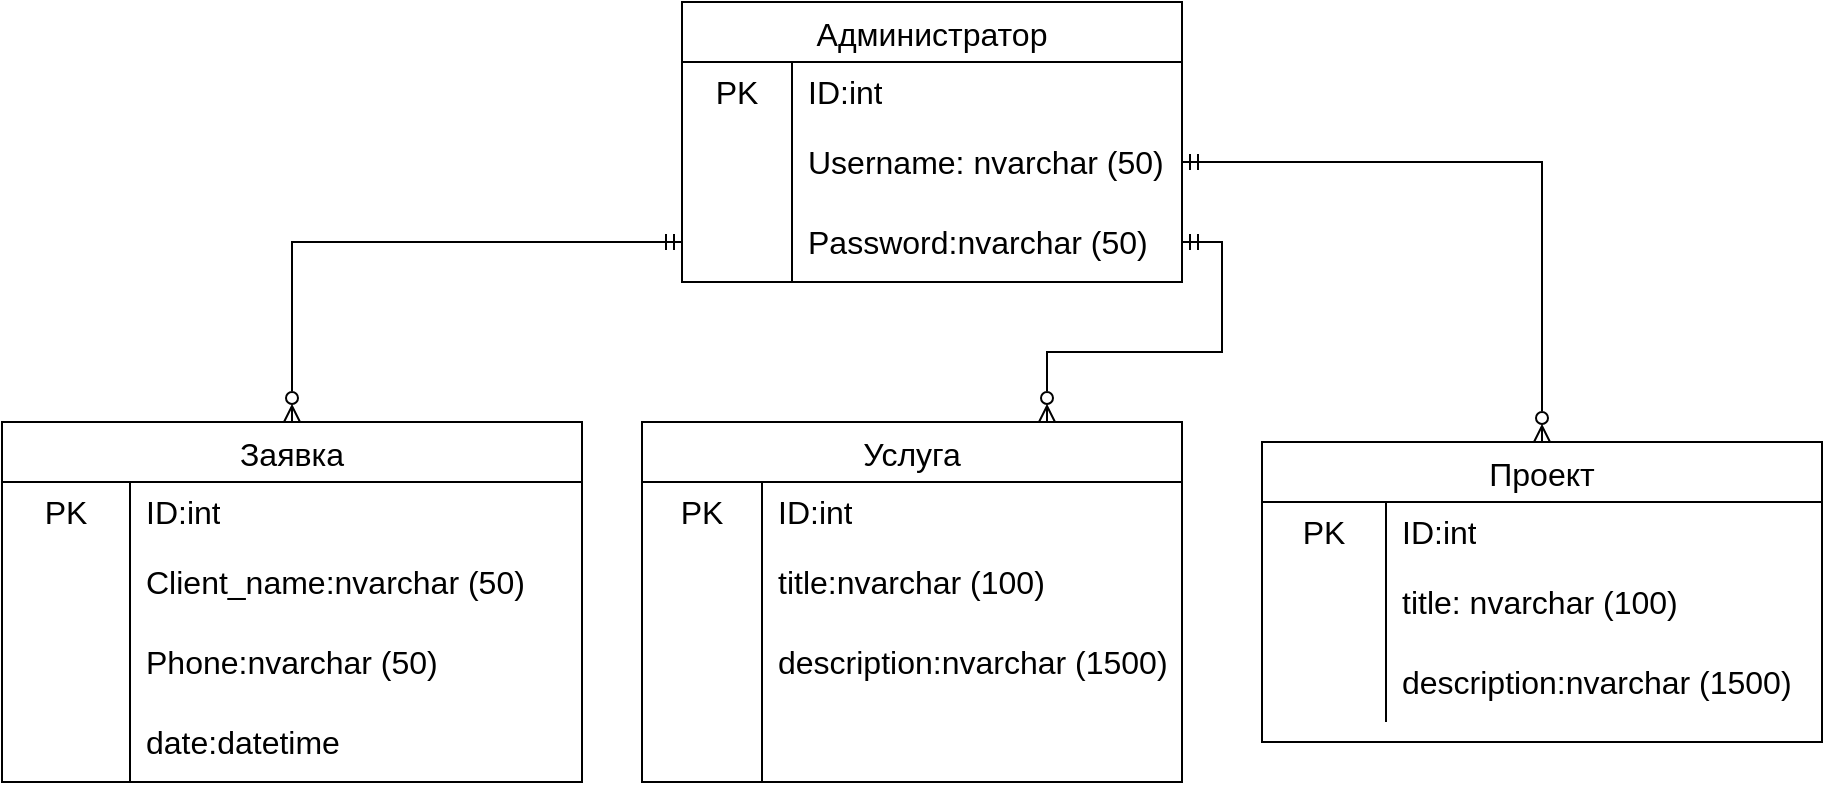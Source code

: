 <mxfile version="27.0.5">
  <diagram name="Страница — 1" id="Cm2OQ3AAcFFrXHAQYUOL">
    <mxGraphModel dx="1378" dy="796" grid="1" gridSize="10" guides="1" tooltips="1" connect="1" arrows="1" fold="1" page="1" pageScale="1" pageWidth="827" pageHeight="1169" math="0" shadow="0">
      <root>
        <mxCell id="0" />
        <mxCell id="1" parent="0" />
        <mxCell id="ujkOqIxyTm3IWhsFrKoF-6" value="Администратор" style="shape=table;startSize=30;container=1;collapsible=0;childLayout=tableLayout;fixedRows=1;rowLines=0;fontStyle=0;strokeColor=default;fontSize=16;" vertex="1" parent="1">
          <mxGeometry x="350" y="10" width="250" height="140" as="geometry" />
        </mxCell>
        <mxCell id="ujkOqIxyTm3IWhsFrKoF-7" value="" style="shape=tableRow;horizontal=0;startSize=0;swimlaneHead=0;swimlaneBody=0;top=0;left=0;bottom=0;right=0;collapsible=0;dropTarget=0;fillColor=none;points=[[0,0.5],[1,0.5]];portConstraint=eastwest;strokeColor=inherit;fontSize=16;" vertex="1" parent="ujkOqIxyTm3IWhsFrKoF-6">
          <mxGeometry y="30" width="250" height="30" as="geometry" />
        </mxCell>
        <mxCell id="ujkOqIxyTm3IWhsFrKoF-8" value="PK" style="shape=partialRectangle;html=1;whiteSpace=wrap;connectable=0;fillColor=none;top=0;left=0;bottom=0;right=0;overflow=hidden;pointerEvents=1;strokeColor=inherit;fontSize=16;" vertex="1" parent="ujkOqIxyTm3IWhsFrKoF-7">
          <mxGeometry width="55" height="30" as="geometry">
            <mxRectangle width="55" height="30" as="alternateBounds" />
          </mxGeometry>
        </mxCell>
        <mxCell id="ujkOqIxyTm3IWhsFrKoF-9" value="ID:int" style="shape=partialRectangle;html=1;whiteSpace=wrap;connectable=0;fillColor=none;top=0;left=0;bottom=0;right=0;align=left;spacingLeft=6;overflow=hidden;strokeColor=inherit;fontSize=16;" vertex="1" parent="ujkOqIxyTm3IWhsFrKoF-7">
          <mxGeometry x="55" width="195" height="30" as="geometry">
            <mxRectangle width="195" height="30" as="alternateBounds" />
          </mxGeometry>
        </mxCell>
        <mxCell id="ujkOqIxyTm3IWhsFrKoF-10" value="" style="shape=tableRow;horizontal=0;startSize=0;swimlaneHead=0;swimlaneBody=0;top=0;left=0;bottom=0;right=0;collapsible=0;dropTarget=0;fillColor=none;points=[[0,0.5],[1,0.5]];portConstraint=eastwest;strokeColor=inherit;fontSize=16;" vertex="1" parent="ujkOqIxyTm3IWhsFrKoF-6">
          <mxGeometry y="60" width="250" height="40" as="geometry" />
        </mxCell>
        <mxCell id="ujkOqIxyTm3IWhsFrKoF-11" value="" style="shape=partialRectangle;html=1;whiteSpace=wrap;connectable=0;fillColor=none;top=0;left=0;bottom=0;right=0;overflow=hidden;strokeColor=inherit;fontSize=16;" vertex="1" parent="ujkOqIxyTm3IWhsFrKoF-10">
          <mxGeometry width="55" height="40" as="geometry">
            <mxRectangle width="55" height="40" as="alternateBounds" />
          </mxGeometry>
        </mxCell>
        <mxCell id="ujkOqIxyTm3IWhsFrKoF-12" value="Username: nvarchar (50)" style="shape=partialRectangle;html=1;whiteSpace=wrap;connectable=0;fillColor=none;top=0;left=0;bottom=0;right=0;align=left;spacingLeft=6;overflow=hidden;strokeColor=inherit;fontSize=16;" vertex="1" parent="ujkOqIxyTm3IWhsFrKoF-10">
          <mxGeometry x="55" width="195" height="40" as="geometry">
            <mxRectangle width="195" height="40" as="alternateBounds" />
          </mxGeometry>
        </mxCell>
        <mxCell id="ujkOqIxyTm3IWhsFrKoF-13" value="" style="shape=tableRow;horizontal=0;startSize=0;swimlaneHead=0;swimlaneBody=0;top=0;left=0;bottom=0;right=0;collapsible=0;dropTarget=0;fillColor=none;points=[[0,0.5],[1,0.5]];portConstraint=eastwest;strokeColor=inherit;fontSize=16;" vertex="1" parent="ujkOqIxyTm3IWhsFrKoF-6">
          <mxGeometry y="100" width="250" height="40" as="geometry" />
        </mxCell>
        <mxCell id="ujkOqIxyTm3IWhsFrKoF-14" value="" style="shape=partialRectangle;html=1;whiteSpace=wrap;connectable=0;fillColor=none;top=0;left=0;bottom=0;right=0;overflow=hidden;strokeColor=inherit;fontSize=16;" vertex="1" parent="ujkOqIxyTm3IWhsFrKoF-13">
          <mxGeometry width="55" height="40" as="geometry">
            <mxRectangle width="55" height="40" as="alternateBounds" />
          </mxGeometry>
        </mxCell>
        <mxCell id="ujkOqIxyTm3IWhsFrKoF-15" value="Password:nvarchar (50)" style="shape=partialRectangle;html=1;whiteSpace=wrap;connectable=0;fillColor=none;top=0;left=0;bottom=0;right=0;align=left;spacingLeft=6;overflow=hidden;strokeColor=inherit;fontSize=16;" vertex="1" parent="ujkOqIxyTm3IWhsFrKoF-13">
          <mxGeometry x="55" width="195" height="40" as="geometry">
            <mxRectangle width="195" height="40" as="alternateBounds" />
          </mxGeometry>
        </mxCell>
        <mxCell id="ujkOqIxyTm3IWhsFrKoF-29" value="Заявка" style="shape=table;startSize=30;container=1;collapsible=0;childLayout=tableLayout;fixedRows=1;rowLines=0;fontStyle=0;strokeColor=default;fontSize=16;" vertex="1" parent="1">
          <mxGeometry x="10" y="220" width="290" height="180" as="geometry" />
        </mxCell>
        <mxCell id="ujkOqIxyTm3IWhsFrKoF-30" value="" style="shape=tableRow;horizontal=0;startSize=0;swimlaneHead=0;swimlaneBody=0;top=0;left=0;bottom=0;right=0;collapsible=0;dropTarget=0;fillColor=none;points=[[0,0.5],[1,0.5]];portConstraint=eastwest;strokeColor=inherit;fontSize=16;" vertex="1" parent="ujkOqIxyTm3IWhsFrKoF-29">
          <mxGeometry y="30" width="290" height="30" as="geometry" />
        </mxCell>
        <mxCell id="ujkOqIxyTm3IWhsFrKoF-31" value="PK" style="shape=partialRectangle;html=1;whiteSpace=wrap;connectable=0;fillColor=none;top=0;left=0;bottom=0;right=0;overflow=hidden;pointerEvents=1;strokeColor=inherit;fontSize=16;" vertex="1" parent="ujkOqIxyTm3IWhsFrKoF-30">
          <mxGeometry width="64" height="30" as="geometry">
            <mxRectangle width="64" height="30" as="alternateBounds" />
          </mxGeometry>
        </mxCell>
        <mxCell id="ujkOqIxyTm3IWhsFrKoF-32" value="ID:int" style="shape=partialRectangle;html=1;whiteSpace=wrap;connectable=0;fillColor=none;top=0;left=0;bottom=0;right=0;align=left;spacingLeft=6;overflow=hidden;strokeColor=inherit;fontSize=16;" vertex="1" parent="ujkOqIxyTm3IWhsFrKoF-30">
          <mxGeometry x="64" width="226" height="30" as="geometry">
            <mxRectangle width="226" height="30" as="alternateBounds" />
          </mxGeometry>
        </mxCell>
        <mxCell id="ujkOqIxyTm3IWhsFrKoF-33" value="" style="shape=tableRow;horizontal=0;startSize=0;swimlaneHead=0;swimlaneBody=0;top=0;left=0;bottom=0;right=0;collapsible=0;dropTarget=0;fillColor=none;points=[[0,0.5],[1,0.5]];portConstraint=eastwest;strokeColor=inherit;fontSize=16;" vertex="1" parent="ujkOqIxyTm3IWhsFrKoF-29">
          <mxGeometry y="60" width="290" height="40" as="geometry" />
        </mxCell>
        <mxCell id="ujkOqIxyTm3IWhsFrKoF-34" value="" style="shape=partialRectangle;html=1;whiteSpace=wrap;connectable=0;fillColor=none;top=0;left=0;bottom=0;right=0;overflow=hidden;strokeColor=inherit;fontSize=16;" vertex="1" parent="ujkOqIxyTm3IWhsFrKoF-33">
          <mxGeometry width="64" height="40" as="geometry">
            <mxRectangle width="64" height="40" as="alternateBounds" />
          </mxGeometry>
        </mxCell>
        <mxCell id="ujkOqIxyTm3IWhsFrKoF-35" value="Client_name:nvarchar (50)" style="shape=partialRectangle;html=1;whiteSpace=wrap;connectable=0;fillColor=none;top=0;left=0;bottom=0;right=0;align=left;spacingLeft=6;overflow=hidden;strokeColor=inherit;fontSize=16;" vertex="1" parent="ujkOqIxyTm3IWhsFrKoF-33">
          <mxGeometry x="64" width="226" height="40" as="geometry">
            <mxRectangle width="226" height="40" as="alternateBounds" />
          </mxGeometry>
        </mxCell>
        <mxCell id="ujkOqIxyTm3IWhsFrKoF-36" value="" style="shape=tableRow;horizontal=0;startSize=0;swimlaneHead=0;swimlaneBody=0;top=0;left=0;bottom=0;right=0;collapsible=0;dropTarget=0;fillColor=none;points=[[0,0.5],[1,0.5]];portConstraint=eastwest;strokeColor=inherit;fontSize=16;" vertex="1" parent="ujkOqIxyTm3IWhsFrKoF-29">
          <mxGeometry y="100" width="290" height="40" as="geometry" />
        </mxCell>
        <mxCell id="ujkOqIxyTm3IWhsFrKoF-37" value="" style="shape=partialRectangle;html=1;whiteSpace=wrap;connectable=0;fillColor=none;top=0;left=0;bottom=0;right=0;overflow=hidden;strokeColor=inherit;fontSize=16;" vertex="1" parent="ujkOqIxyTm3IWhsFrKoF-36">
          <mxGeometry width="64" height="40" as="geometry">
            <mxRectangle width="64" height="40" as="alternateBounds" />
          </mxGeometry>
        </mxCell>
        <mxCell id="ujkOqIxyTm3IWhsFrKoF-38" value="Phone:nvarchar (50)" style="shape=partialRectangle;html=1;whiteSpace=wrap;connectable=0;fillColor=none;top=0;left=0;bottom=0;right=0;align=left;spacingLeft=6;overflow=hidden;strokeColor=inherit;fontSize=16;" vertex="1" parent="ujkOqIxyTm3IWhsFrKoF-36">
          <mxGeometry x="64" width="226" height="40" as="geometry">
            <mxRectangle width="226" height="40" as="alternateBounds" />
          </mxGeometry>
        </mxCell>
        <mxCell id="ujkOqIxyTm3IWhsFrKoF-39" value="" style="shape=tableRow;horizontal=0;startSize=0;swimlaneHead=0;swimlaneBody=0;top=0;left=0;bottom=0;right=0;collapsible=0;dropTarget=0;fillColor=none;points=[[0,0.5],[1,0.5]];portConstraint=eastwest;strokeColor=inherit;fontSize=16;" vertex="1" parent="ujkOqIxyTm3IWhsFrKoF-29">
          <mxGeometry y="140" width="290" height="40" as="geometry" />
        </mxCell>
        <mxCell id="ujkOqIxyTm3IWhsFrKoF-40" value="" style="shape=partialRectangle;html=1;whiteSpace=wrap;connectable=0;fillColor=none;top=0;left=0;bottom=0;right=0;overflow=hidden;strokeColor=inherit;fontSize=16;" vertex="1" parent="ujkOqIxyTm3IWhsFrKoF-39">
          <mxGeometry width="64" height="40" as="geometry">
            <mxRectangle width="64" height="40" as="alternateBounds" />
          </mxGeometry>
        </mxCell>
        <mxCell id="ujkOqIxyTm3IWhsFrKoF-41" value="date:datetime" style="shape=partialRectangle;html=1;whiteSpace=wrap;connectable=0;fillColor=none;top=0;left=0;bottom=0;right=0;align=left;spacingLeft=6;overflow=hidden;strokeColor=inherit;fontSize=16;" vertex="1" parent="ujkOqIxyTm3IWhsFrKoF-39">
          <mxGeometry x="64" width="226" height="40" as="geometry">
            <mxRectangle width="226" height="40" as="alternateBounds" />
          </mxGeometry>
        </mxCell>
        <mxCell id="ujkOqIxyTm3IWhsFrKoF-42" style="edgeStyle=orthogonalEdgeStyle;rounded=0;orthogonalLoop=1;jettySize=auto;html=1;exitX=0;exitY=0.5;exitDx=0;exitDy=0;entryX=0.5;entryY=0;entryDx=0;entryDy=0;endArrow=ERzeroToMany;endFill=0;startArrow=ERmandOne;startFill=0;" edge="1" parent="1" source="ujkOqIxyTm3IWhsFrKoF-13" target="ujkOqIxyTm3IWhsFrKoF-29">
          <mxGeometry relative="1" as="geometry" />
        </mxCell>
        <mxCell id="ujkOqIxyTm3IWhsFrKoF-43" value="Услуга" style="shape=table;startSize=30;container=1;collapsible=0;childLayout=tableLayout;fixedRows=1;rowLines=0;fontStyle=0;strokeColor=default;fontSize=16;" vertex="1" parent="1">
          <mxGeometry x="330" y="220" width="270" height="180" as="geometry" />
        </mxCell>
        <mxCell id="ujkOqIxyTm3IWhsFrKoF-44" value="" style="shape=tableRow;horizontal=0;startSize=0;swimlaneHead=0;swimlaneBody=0;top=0;left=0;bottom=0;right=0;collapsible=0;dropTarget=0;fillColor=none;points=[[0,0.5],[1,0.5]];portConstraint=eastwest;strokeColor=inherit;fontSize=16;" vertex="1" parent="ujkOqIxyTm3IWhsFrKoF-43">
          <mxGeometry y="30" width="270" height="30" as="geometry" />
        </mxCell>
        <mxCell id="ujkOqIxyTm3IWhsFrKoF-45" value="PK" style="shape=partialRectangle;html=1;whiteSpace=wrap;connectable=0;fillColor=none;top=0;left=0;bottom=0;right=0;overflow=hidden;pointerEvents=1;strokeColor=inherit;fontSize=16;" vertex="1" parent="ujkOqIxyTm3IWhsFrKoF-44">
          <mxGeometry width="60" height="30" as="geometry">
            <mxRectangle width="60" height="30" as="alternateBounds" />
          </mxGeometry>
        </mxCell>
        <mxCell id="ujkOqIxyTm3IWhsFrKoF-46" value="ID:int" style="shape=partialRectangle;html=1;whiteSpace=wrap;connectable=0;fillColor=none;top=0;left=0;bottom=0;right=0;align=left;spacingLeft=6;overflow=hidden;strokeColor=inherit;fontSize=16;" vertex="1" parent="ujkOqIxyTm3IWhsFrKoF-44">
          <mxGeometry x="60" width="210" height="30" as="geometry">
            <mxRectangle width="210" height="30" as="alternateBounds" />
          </mxGeometry>
        </mxCell>
        <mxCell id="ujkOqIxyTm3IWhsFrKoF-47" value="" style="shape=tableRow;horizontal=0;startSize=0;swimlaneHead=0;swimlaneBody=0;top=0;left=0;bottom=0;right=0;collapsible=0;dropTarget=0;fillColor=none;points=[[0,0.5],[1,0.5]];portConstraint=eastwest;strokeColor=inherit;fontSize=16;" vertex="1" parent="ujkOqIxyTm3IWhsFrKoF-43">
          <mxGeometry y="60" width="270" height="40" as="geometry" />
        </mxCell>
        <mxCell id="ujkOqIxyTm3IWhsFrKoF-48" value="" style="shape=partialRectangle;html=1;whiteSpace=wrap;connectable=0;fillColor=none;top=0;left=0;bottom=0;right=0;overflow=hidden;strokeColor=inherit;fontSize=16;" vertex="1" parent="ujkOqIxyTm3IWhsFrKoF-47">
          <mxGeometry width="60" height="40" as="geometry">
            <mxRectangle width="60" height="40" as="alternateBounds" />
          </mxGeometry>
        </mxCell>
        <mxCell id="ujkOqIxyTm3IWhsFrKoF-49" value="title:nvarchar (100)" style="shape=partialRectangle;html=1;whiteSpace=wrap;connectable=0;fillColor=none;top=0;left=0;bottom=0;right=0;align=left;spacingLeft=6;overflow=hidden;strokeColor=inherit;fontSize=16;" vertex="1" parent="ujkOqIxyTm3IWhsFrKoF-47">
          <mxGeometry x="60" width="210" height="40" as="geometry">
            <mxRectangle width="210" height="40" as="alternateBounds" />
          </mxGeometry>
        </mxCell>
        <mxCell id="ujkOqIxyTm3IWhsFrKoF-50" value="" style="shape=tableRow;horizontal=0;startSize=0;swimlaneHead=0;swimlaneBody=0;top=0;left=0;bottom=0;right=0;collapsible=0;dropTarget=0;fillColor=none;points=[[0,0.5],[1,0.5]];portConstraint=eastwest;strokeColor=inherit;fontSize=16;" vertex="1" parent="ujkOqIxyTm3IWhsFrKoF-43">
          <mxGeometry y="100" width="270" height="40" as="geometry" />
        </mxCell>
        <mxCell id="ujkOqIxyTm3IWhsFrKoF-51" value="" style="shape=partialRectangle;html=1;whiteSpace=wrap;connectable=0;fillColor=none;top=0;left=0;bottom=0;right=0;overflow=hidden;strokeColor=inherit;fontSize=16;" vertex="1" parent="ujkOqIxyTm3IWhsFrKoF-50">
          <mxGeometry width="60" height="40" as="geometry">
            <mxRectangle width="60" height="40" as="alternateBounds" />
          </mxGeometry>
        </mxCell>
        <mxCell id="ujkOqIxyTm3IWhsFrKoF-52" value="description:nvarchar (1500)" style="shape=partialRectangle;html=1;whiteSpace=wrap;connectable=0;fillColor=none;top=0;left=0;bottom=0;right=0;align=left;spacingLeft=6;overflow=hidden;strokeColor=inherit;fontSize=16;" vertex="1" parent="ujkOqIxyTm3IWhsFrKoF-50">
          <mxGeometry x="60" width="210" height="40" as="geometry">
            <mxRectangle width="210" height="40" as="alternateBounds" />
          </mxGeometry>
        </mxCell>
        <mxCell id="ujkOqIxyTm3IWhsFrKoF-53" value="" style="shape=tableRow;horizontal=0;startSize=0;swimlaneHead=0;swimlaneBody=0;top=0;left=0;bottom=0;right=0;collapsible=0;dropTarget=0;fillColor=none;points=[[0,0.5],[1,0.5]];portConstraint=eastwest;strokeColor=inherit;fontSize=16;" vertex="1" parent="ujkOqIxyTm3IWhsFrKoF-43">
          <mxGeometry y="140" width="270" height="40" as="geometry" />
        </mxCell>
        <mxCell id="ujkOqIxyTm3IWhsFrKoF-54" value="" style="shape=partialRectangle;html=1;whiteSpace=wrap;connectable=0;fillColor=none;top=0;left=0;bottom=0;right=0;overflow=hidden;strokeColor=inherit;fontSize=16;" vertex="1" parent="ujkOqIxyTm3IWhsFrKoF-53">
          <mxGeometry width="60" height="40" as="geometry">
            <mxRectangle width="60" height="40" as="alternateBounds" />
          </mxGeometry>
        </mxCell>
        <mxCell id="ujkOqIxyTm3IWhsFrKoF-55" value="" style="shape=partialRectangle;html=1;whiteSpace=wrap;connectable=0;fillColor=none;top=0;left=0;bottom=0;right=0;align=left;spacingLeft=6;overflow=hidden;strokeColor=inherit;fontSize=16;" vertex="1" parent="ujkOqIxyTm3IWhsFrKoF-53">
          <mxGeometry x="60" width="210" height="40" as="geometry">
            <mxRectangle width="210" height="40" as="alternateBounds" />
          </mxGeometry>
        </mxCell>
        <mxCell id="ujkOqIxyTm3IWhsFrKoF-57" style="edgeStyle=orthogonalEdgeStyle;rounded=0;orthogonalLoop=1;jettySize=auto;html=1;exitX=1;exitY=0.5;exitDx=0;exitDy=0;entryX=0.75;entryY=0;entryDx=0;entryDy=0;startArrow=ERmandOne;startFill=0;endArrow=ERzeroToMany;endFill=0;" edge="1" parent="1" source="ujkOqIxyTm3IWhsFrKoF-13" target="ujkOqIxyTm3IWhsFrKoF-43">
          <mxGeometry relative="1" as="geometry" />
        </mxCell>
        <mxCell id="ujkOqIxyTm3IWhsFrKoF-58" value="Проект" style="shape=table;startSize=30;container=1;collapsible=0;childLayout=tableLayout;fixedRows=1;rowLines=0;fontStyle=0;strokeColor=default;fontSize=16;" vertex="1" parent="1">
          <mxGeometry x="640" y="230" width="280" height="150" as="geometry" />
        </mxCell>
        <mxCell id="ujkOqIxyTm3IWhsFrKoF-59" value="" style="shape=tableRow;horizontal=0;startSize=0;swimlaneHead=0;swimlaneBody=0;top=0;left=0;bottom=0;right=0;collapsible=0;dropTarget=0;fillColor=none;points=[[0,0.5],[1,0.5]];portConstraint=eastwest;strokeColor=inherit;fontSize=16;" vertex="1" parent="ujkOqIxyTm3IWhsFrKoF-58">
          <mxGeometry y="30" width="280" height="30" as="geometry" />
        </mxCell>
        <mxCell id="ujkOqIxyTm3IWhsFrKoF-60" value="PK" style="shape=partialRectangle;html=1;whiteSpace=wrap;connectable=0;fillColor=none;top=0;left=0;bottom=0;right=0;overflow=hidden;pointerEvents=1;strokeColor=inherit;fontSize=16;" vertex="1" parent="ujkOqIxyTm3IWhsFrKoF-59">
          <mxGeometry width="62" height="30" as="geometry">
            <mxRectangle width="62" height="30" as="alternateBounds" />
          </mxGeometry>
        </mxCell>
        <mxCell id="ujkOqIxyTm3IWhsFrKoF-61" value="ID:int" style="shape=partialRectangle;html=1;whiteSpace=wrap;connectable=0;fillColor=none;top=0;left=0;bottom=0;right=0;align=left;spacingLeft=6;overflow=hidden;strokeColor=inherit;fontSize=16;" vertex="1" parent="ujkOqIxyTm3IWhsFrKoF-59">
          <mxGeometry x="62" width="218" height="30" as="geometry">
            <mxRectangle width="218" height="30" as="alternateBounds" />
          </mxGeometry>
        </mxCell>
        <mxCell id="ujkOqIxyTm3IWhsFrKoF-62" value="" style="shape=tableRow;horizontal=0;startSize=0;swimlaneHead=0;swimlaneBody=0;top=0;left=0;bottom=0;right=0;collapsible=0;dropTarget=0;fillColor=none;points=[[0,0.5],[1,0.5]];portConstraint=eastwest;strokeColor=inherit;fontSize=16;" vertex="1" parent="ujkOqIxyTm3IWhsFrKoF-58">
          <mxGeometry y="60" width="280" height="40" as="geometry" />
        </mxCell>
        <mxCell id="ujkOqIxyTm3IWhsFrKoF-63" value="" style="shape=partialRectangle;html=1;whiteSpace=wrap;connectable=0;fillColor=none;top=0;left=0;bottom=0;right=0;overflow=hidden;strokeColor=inherit;fontSize=16;" vertex="1" parent="ujkOqIxyTm3IWhsFrKoF-62">
          <mxGeometry width="62" height="40" as="geometry">
            <mxRectangle width="62" height="40" as="alternateBounds" />
          </mxGeometry>
        </mxCell>
        <mxCell id="ujkOqIxyTm3IWhsFrKoF-64" value="title: nvarchar (100)" style="shape=partialRectangle;html=1;whiteSpace=wrap;connectable=0;fillColor=none;top=0;left=0;bottom=0;right=0;align=left;spacingLeft=6;overflow=hidden;strokeColor=inherit;fontSize=16;" vertex="1" parent="ujkOqIxyTm3IWhsFrKoF-62">
          <mxGeometry x="62" width="218" height="40" as="geometry">
            <mxRectangle width="218" height="40" as="alternateBounds" />
          </mxGeometry>
        </mxCell>
        <mxCell id="ujkOqIxyTm3IWhsFrKoF-65" value="" style="shape=tableRow;horizontal=0;startSize=0;swimlaneHead=0;swimlaneBody=0;top=0;left=0;bottom=0;right=0;collapsible=0;dropTarget=0;fillColor=none;points=[[0,0.5],[1,0.5]];portConstraint=eastwest;strokeColor=inherit;fontSize=16;" vertex="1" parent="ujkOqIxyTm3IWhsFrKoF-58">
          <mxGeometry y="100" width="280" height="40" as="geometry" />
        </mxCell>
        <mxCell id="ujkOqIxyTm3IWhsFrKoF-66" value="" style="shape=partialRectangle;html=1;whiteSpace=wrap;connectable=0;fillColor=none;top=0;left=0;bottom=0;right=0;overflow=hidden;strokeColor=inherit;fontSize=16;" vertex="1" parent="ujkOqIxyTm3IWhsFrKoF-65">
          <mxGeometry width="62" height="40" as="geometry">
            <mxRectangle width="62" height="40" as="alternateBounds" />
          </mxGeometry>
        </mxCell>
        <mxCell id="ujkOqIxyTm3IWhsFrKoF-67" value="description:nvarchar (1500)" style="shape=partialRectangle;html=1;whiteSpace=wrap;connectable=0;fillColor=none;top=0;left=0;bottom=0;right=0;align=left;spacingLeft=6;overflow=hidden;strokeColor=inherit;fontSize=16;" vertex="1" parent="ujkOqIxyTm3IWhsFrKoF-65">
          <mxGeometry x="62" width="218" height="40" as="geometry">
            <mxRectangle width="218" height="40" as="alternateBounds" />
          </mxGeometry>
        </mxCell>
        <mxCell id="ujkOqIxyTm3IWhsFrKoF-68" style="edgeStyle=orthogonalEdgeStyle;rounded=0;orthogonalLoop=1;jettySize=auto;html=1;exitX=1;exitY=0.5;exitDx=0;exitDy=0;entryX=0.5;entryY=0;entryDx=0;entryDy=0;endArrow=ERzeroToMany;endFill=0;startArrow=ERmandOne;startFill=0;" edge="1" parent="1" source="ujkOqIxyTm3IWhsFrKoF-10" target="ujkOqIxyTm3IWhsFrKoF-58">
          <mxGeometry relative="1" as="geometry" />
        </mxCell>
      </root>
    </mxGraphModel>
  </diagram>
</mxfile>
